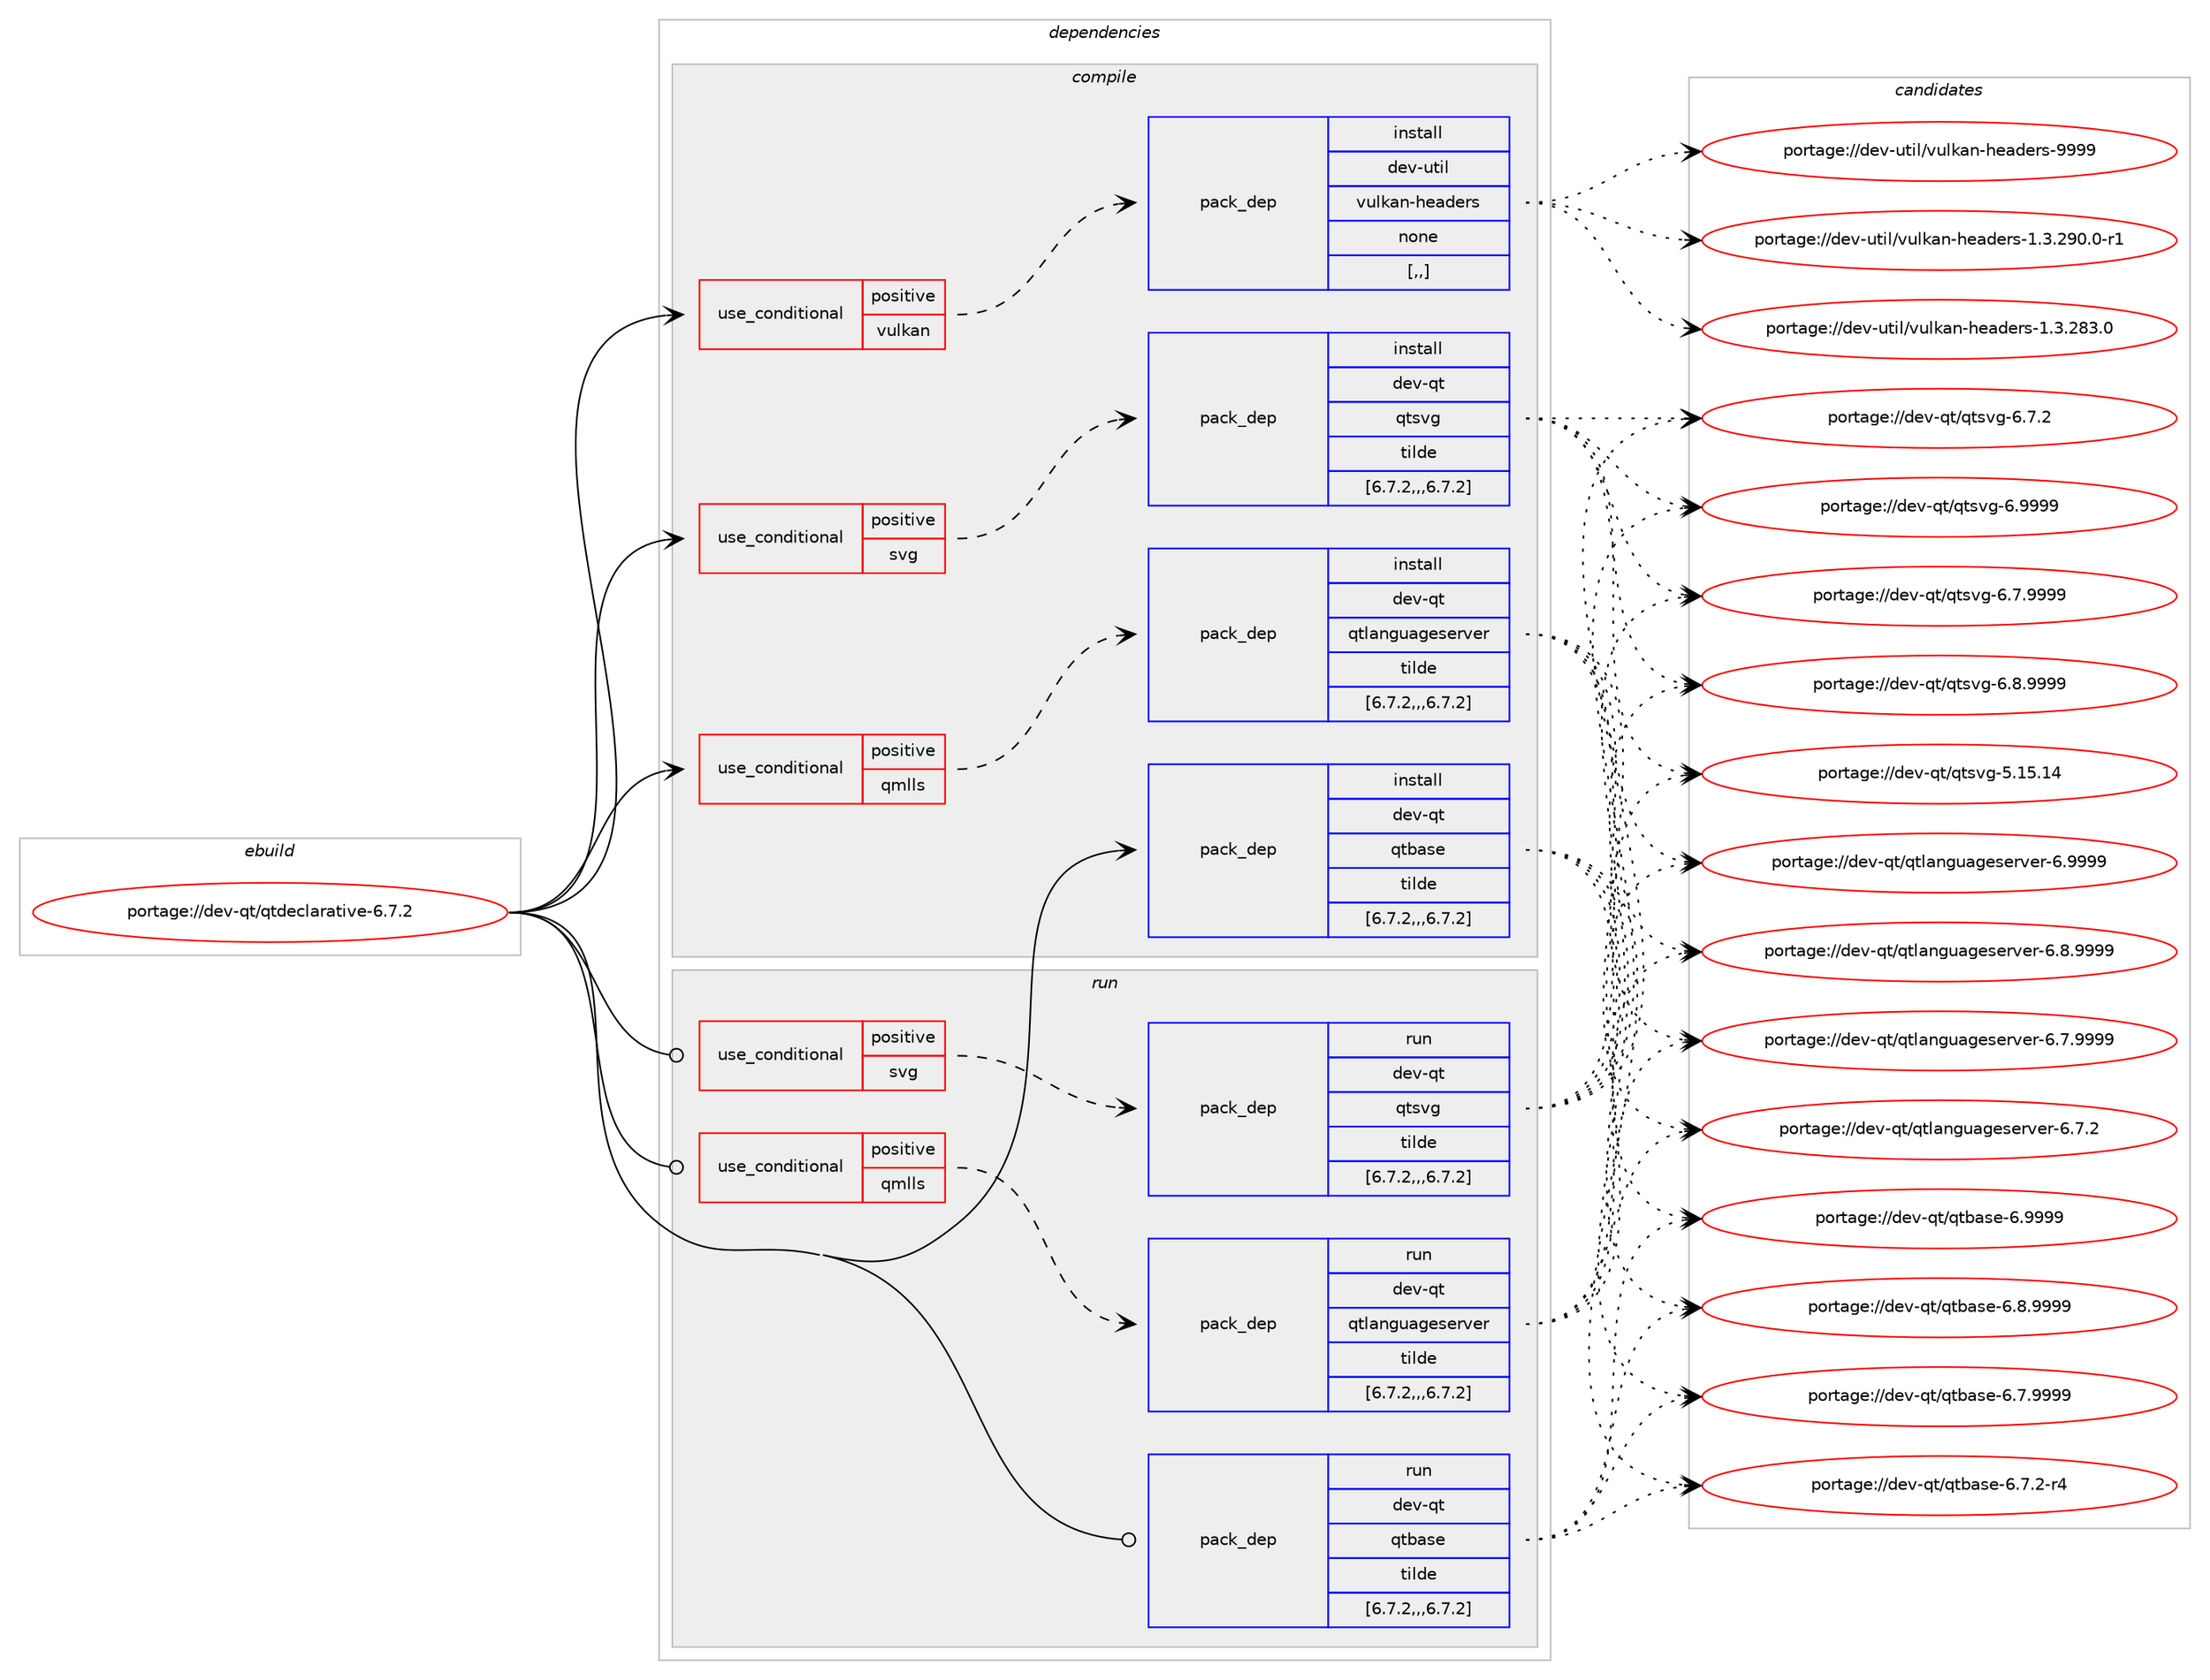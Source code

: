 digraph prolog {

# *************
# Graph options
# *************

newrank=true;
concentrate=true;
compound=true;
graph [rankdir=LR,fontname=Helvetica,fontsize=10,ranksep=1.5];#, ranksep=2.5, nodesep=0.2];
edge  [arrowhead=vee];
node  [fontname=Helvetica,fontsize=10];

# **********
# The ebuild
# **********

subgraph cluster_leftcol {
color=gray;
label=<<i>ebuild</i>>;
id [label="portage://dev-qt/qtdeclarative-6.7.2", color=red, width=4, href="../dev-qt/qtdeclarative-6.7.2.svg"];
}

# ****************
# The dependencies
# ****************

subgraph cluster_midcol {
color=gray;
label=<<i>dependencies</i>>;
subgraph cluster_compile {
fillcolor="#eeeeee";
style=filled;
label=<<i>compile</i>>;
subgraph cond172788 {
dependency665164 [label=<<TABLE BORDER="0" CELLBORDER="1" CELLSPACING="0" CELLPADDING="4"><TR><TD ROWSPAN="3" CELLPADDING="10">use_conditional</TD></TR><TR><TD>positive</TD></TR><TR><TD>qmlls</TD></TR></TABLE>>, shape=none, color=red];
subgraph pack487509 {
dependency665165 [label=<<TABLE BORDER="0" CELLBORDER="1" CELLSPACING="0" CELLPADDING="4" WIDTH="220"><TR><TD ROWSPAN="6" CELLPADDING="30">pack_dep</TD></TR><TR><TD WIDTH="110">install</TD></TR><TR><TD>dev-qt</TD></TR><TR><TD>qtlanguageserver</TD></TR><TR><TD>tilde</TD></TR><TR><TD>[6.7.2,,,6.7.2]</TD></TR></TABLE>>, shape=none, color=blue];
}
dependency665164:e -> dependency665165:w [weight=20,style="dashed",arrowhead="vee"];
}
id:e -> dependency665164:w [weight=20,style="solid",arrowhead="vee"];
subgraph cond172789 {
dependency665166 [label=<<TABLE BORDER="0" CELLBORDER="1" CELLSPACING="0" CELLPADDING="4"><TR><TD ROWSPAN="3" CELLPADDING="10">use_conditional</TD></TR><TR><TD>positive</TD></TR><TR><TD>svg</TD></TR></TABLE>>, shape=none, color=red];
subgraph pack487510 {
dependency665167 [label=<<TABLE BORDER="0" CELLBORDER="1" CELLSPACING="0" CELLPADDING="4" WIDTH="220"><TR><TD ROWSPAN="6" CELLPADDING="30">pack_dep</TD></TR><TR><TD WIDTH="110">install</TD></TR><TR><TD>dev-qt</TD></TR><TR><TD>qtsvg</TD></TR><TR><TD>tilde</TD></TR><TR><TD>[6.7.2,,,6.7.2]</TD></TR></TABLE>>, shape=none, color=blue];
}
dependency665166:e -> dependency665167:w [weight=20,style="dashed",arrowhead="vee"];
}
id:e -> dependency665166:w [weight=20,style="solid",arrowhead="vee"];
subgraph cond172790 {
dependency665168 [label=<<TABLE BORDER="0" CELLBORDER="1" CELLSPACING="0" CELLPADDING="4"><TR><TD ROWSPAN="3" CELLPADDING="10">use_conditional</TD></TR><TR><TD>positive</TD></TR><TR><TD>vulkan</TD></TR></TABLE>>, shape=none, color=red];
subgraph pack487511 {
dependency665169 [label=<<TABLE BORDER="0" CELLBORDER="1" CELLSPACING="0" CELLPADDING="4" WIDTH="220"><TR><TD ROWSPAN="6" CELLPADDING="30">pack_dep</TD></TR><TR><TD WIDTH="110">install</TD></TR><TR><TD>dev-util</TD></TR><TR><TD>vulkan-headers</TD></TR><TR><TD>none</TD></TR><TR><TD>[,,]</TD></TR></TABLE>>, shape=none, color=blue];
}
dependency665168:e -> dependency665169:w [weight=20,style="dashed",arrowhead="vee"];
}
id:e -> dependency665168:w [weight=20,style="solid",arrowhead="vee"];
subgraph pack487512 {
dependency665170 [label=<<TABLE BORDER="0" CELLBORDER="1" CELLSPACING="0" CELLPADDING="4" WIDTH="220"><TR><TD ROWSPAN="6" CELLPADDING="30">pack_dep</TD></TR><TR><TD WIDTH="110">install</TD></TR><TR><TD>dev-qt</TD></TR><TR><TD>qtbase</TD></TR><TR><TD>tilde</TD></TR><TR><TD>[6.7.2,,,6.7.2]</TD></TR></TABLE>>, shape=none, color=blue];
}
id:e -> dependency665170:w [weight=20,style="solid",arrowhead="vee"];
}
subgraph cluster_compileandrun {
fillcolor="#eeeeee";
style=filled;
label=<<i>compile and run</i>>;
}
subgraph cluster_run {
fillcolor="#eeeeee";
style=filled;
label=<<i>run</i>>;
subgraph cond172791 {
dependency665171 [label=<<TABLE BORDER="0" CELLBORDER="1" CELLSPACING="0" CELLPADDING="4"><TR><TD ROWSPAN="3" CELLPADDING="10">use_conditional</TD></TR><TR><TD>positive</TD></TR><TR><TD>qmlls</TD></TR></TABLE>>, shape=none, color=red];
subgraph pack487513 {
dependency665172 [label=<<TABLE BORDER="0" CELLBORDER="1" CELLSPACING="0" CELLPADDING="4" WIDTH="220"><TR><TD ROWSPAN="6" CELLPADDING="30">pack_dep</TD></TR><TR><TD WIDTH="110">run</TD></TR><TR><TD>dev-qt</TD></TR><TR><TD>qtlanguageserver</TD></TR><TR><TD>tilde</TD></TR><TR><TD>[6.7.2,,,6.7.2]</TD></TR></TABLE>>, shape=none, color=blue];
}
dependency665171:e -> dependency665172:w [weight=20,style="dashed",arrowhead="vee"];
}
id:e -> dependency665171:w [weight=20,style="solid",arrowhead="odot"];
subgraph cond172792 {
dependency665173 [label=<<TABLE BORDER="0" CELLBORDER="1" CELLSPACING="0" CELLPADDING="4"><TR><TD ROWSPAN="3" CELLPADDING="10">use_conditional</TD></TR><TR><TD>positive</TD></TR><TR><TD>svg</TD></TR></TABLE>>, shape=none, color=red];
subgraph pack487514 {
dependency665174 [label=<<TABLE BORDER="0" CELLBORDER="1" CELLSPACING="0" CELLPADDING="4" WIDTH="220"><TR><TD ROWSPAN="6" CELLPADDING="30">pack_dep</TD></TR><TR><TD WIDTH="110">run</TD></TR><TR><TD>dev-qt</TD></TR><TR><TD>qtsvg</TD></TR><TR><TD>tilde</TD></TR><TR><TD>[6.7.2,,,6.7.2]</TD></TR></TABLE>>, shape=none, color=blue];
}
dependency665173:e -> dependency665174:w [weight=20,style="dashed",arrowhead="vee"];
}
id:e -> dependency665173:w [weight=20,style="solid",arrowhead="odot"];
subgraph pack487515 {
dependency665175 [label=<<TABLE BORDER="0" CELLBORDER="1" CELLSPACING="0" CELLPADDING="4" WIDTH="220"><TR><TD ROWSPAN="6" CELLPADDING="30">pack_dep</TD></TR><TR><TD WIDTH="110">run</TD></TR><TR><TD>dev-qt</TD></TR><TR><TD>qtbase</TD></TR><TR><TD>tilde</TD></TR><TR><TD>[6.7.2,,,6.7.2]</TD></TR></TABLE>>, shape=none, color=blue];
}
id:e -> dependency665175:w [weight=20,style="solid",arrowhead="odot"];
}
}

# **************
# The candidates
# **************

subgraph cluster_choices {
rank=same;
color=gray;
label=<<i>candidates</i>>;

subgraph choice487509 {
color=black;
nodesep=1;
choice1001011184511311647113116108971101031179710310111510111411810111445544657575757 [label="portage://dev-qt/qtlanguageserver-6.9999", color=red, width=4,href="../dev-qt/qtlanguageserver-6.9999.svg"];
choice10010111845113116471131161089711010311797103101115101114118101114455446564657575757 [label="portage://dev-qt/qtlanguageserver-6.8.9999", color=red, width=4,href="../dev-qt/qtlanguageserver-6.8.9999.svg"];
choice10010111845113116471131161089711010311797103101115101114118101114455446554657575757 [label="portage://dev-qt/qtlanguageserver-6.7.9999", color=red, width=4,href="../dev-qt/qtlanguageserver-6.7.9999.svg"];
choice10010111845113116471131161089711010311797103101115101114118101114455446554650 [label="portage://dev-qt/qtlanguageserver-6.7.2", color=red, width=4,href="../dev-qt/qtlanguageserver-6.7.2.svg"];
dependency665165:e -> choice1001011184511311647113116108971101031179710310111510111411810111445544657575757:w [style=dotted,weight="100"];
dependency665165:e -> choice10010111845113116471131161089711010311797103101115101114118101114455446564657575757:w [style=dotted,weight="100"];
dependency665165:e -> choice10010111845113116471131161089711010311797103101115101114118101114455446554657575757:w [style=dotted,weight="100"];
dependency665165:e -> choice10010111845113116471131161089711010311797103101115101114118101114455446554650:w [style=dotted,weight="100"];
}
subgraph choice487510 {
color=black;
nodesep=1;
choice100101118451131164711311611511810345544657575757 [label="portage://dev-qt/qtsvg-6.9999", color=red, width=4,href="../dev-qt/qtsvg-6.9999.svg"];
choice1001011184511311647113116115118103455446564657575757 [label="portage://dev-qt/qtsvg-6.8.9999", color=red, width=4,href="../dev-qt/qtsvg-6.8.9999.svg"];
choice1001011184511311647113116115118103455446554657575757 [label="portage://dev-qt/qtsvg-6.7.9999", color=red, width=4,href="../dev-qt/qtsvg-6.7.9999.svg"];
choice1001011184511311647113116115118103455446554650 [label="portage://dev-qt/qtsvg-6.7.2", color=red, width=4,href="../dev-qt/qtsvg-6.7.2.svg"];
choice10010111845113116471131161151181034553464953464952 [label="portage://dev-qt/qtsvg-5.15.14", color=red, width=4,href="../dev-qt/qtsvg-5.15.14.svg"];
dependency665167:e -> choice100101118451131164711311611511810345544657575757:w [style=dotted,weight="100"];
dependency665167:e -> choice1001011184511311647113116115118103455446564657575757:w [style=dotted,weight="100"];
dependency665167:e -> choice1001011184511311647113116115118103455446554657575757:w [style=dotted,weight="100"];
dependency665167:e -> choice1001011184511311647113116115118103455446554650:w [style=dotted,weight="100"];
dependency665167:e -> choice10010111845113116471131161151181034553464953464952:w [style=dotted,weight="100"];
}
subgraph choice487511 {
color=black;
nodesep=1;
choice10010111845117116105108471181171081079711045104101971001011141154557575757 [label="portage://dev-util/vulkan-headers-9999", color=red, width=4,href="../dev-util/vulkan-headers-9999.svg"];
choice1001011184511711610510847118117108107971104510410197100101114115454946514650574846484511449 [label="portage://dev-util/vulkan-headers-1.3.290.0-r1", color=red, width=4,href="../dev-util/vulkan-headers-1.3.290.0-r1.svg"];
choice100101118451171161051084711811710810797110451041019710010111411545494651465056514648 [label="portage://dev-util/vulkan-headers-1.3.283.0", color=red, width=4,href="../dev-util/vulkan-headers-1.3.283.0.svg"];
dependency665169:e -> choice10010111845117116105108471181171081079711045104101971001011141154557575757:w [style=dotted,weight="100"];
dependency665169:e -> choice1001011184511711610510847118117108107971104510410197100101114115454946514650574846484511449:w [style=dotted,weight="100"];
dependency665169:e -> choice100101118451171161051084711811710810797110451041019710010111411545494651465056514648:w [style=dotted,weight="100"];
}
subgraph choice487512 {
color=black;
nodesep=1;
choice1001011184511311647113116989711510145544657575757 [label="portage://dev-qt/qtbase-6.9999", color=red, width=4,href="../dev-qt/qtbase-6.9999.svg"];
choice10010111845113116471131169897115101455446564657575757 [label="portage://dev-qt/qtbase-6.8.9999", color=red, width=4,href="../dev-qt/qtbase-6.8.9999.svg"];
choice10010111845113116471131169897115101455446554657575757 [label="portage://dev-qt/qtbase-6.7.9999", color=red, width=4,href="../dev-qt/qtbase-6.7.9999.svg"];
choice100101118451131164711311698971151014554465546504511452 [label="portage://dev-qt/qtbase-6.7.2-r4", color=red, width=4,href="../dev-qt/qtbase-6.7.2-r4.svg"];
dependency665170:e -> choice1001011184511311647113116989711510145544657575757:w [style=dotted,weight="100"];
dependency665170:e -> choice10010111845113116471131169897115101455446564657575757:w [style=dotted,weight="100"];
dependency665170:e -> choice10010111845113116471131169897115101455446554657575757:w [style=dotted,weight="100"];
dependency665170:e -> choice100101118451131164711311698971151014554465546504511452:w [style=dotted,weight="100"];
}
subgraph choice487513 {
color=black;
nodesep=1;
choice1001011184511311647113116108971101031179710310111510111411810111445544657575757 [label="portage://dev-qt/qtlanguageserver-6.9999", color=red, width=4,href="../dev-qt/qtlanguageserver-6.9999.svg"];
choice10010111845113116471131161089711010311797103101115101114118101114455446564657575757 [label="portage://dev-qt/qtlanguageserver-6.8.9999", color=red, width=4,href="../dev-qt/qtlanguageserver-6.8.9999.svg"];
choice10010111845113116471131161089711010311797103101115101114118101114455446554657575757 [label="portage://dev-qt/qtlanguageserver-6.7.9999", color=red, width=4,href="../dev-qt/qtlanguageserver-6.7.9999.svg"];
choice10010111845113116471131161089711010311797103101115101114118101114455446554650 [label="portage://dev-qt/qtlanguageserver-6.7.2", color=red, width=4,href="../dev-qt/qtlanguageserver-6.7.2.svg"];
dependency665172:e -> choice1001011184511311647113116108971101031179710310111510111411810111445544657575757:w [style=dotted,weight="100"];
dependency665172:e -> choice10010111845113116471131161089711010311797103101115101114118101114455446564657575757:w [style=dotted,weight="100"];
dependency665172:e -> choice10010111845113116471131161089711010311797103101115101114118101114455446554657575757:w [style=dotted,weight="100"];
dependency665172:e -> choice10010111845113116471131161089711010311797103101115101114118101114455446554650:w [style=dotted,weight="100"];
}
subgraph choice487514 {
color=black;
nodesep=1;
choice100101118451131164711311611511810345544657575757 [label="portage://dev-qt/qtsvg-6.9999", color=red, width=4,href="../dev-qt/qtsvg-6.9999.svg"];
choice1001011184511311647113116115118103455446564657575757 [label="portage://dev-qt/qtsvg-6.8.9999", color=red, width=4,href="../dev-qt/qtsvg-6.8.9999.svg"];
choice1001011184511311647113116115118103455446554657575757 [label="portage://dev-qt/qtsvg-6.7.9999", color=red, width=4,href="../dev-qt/qtsvg-6.7.9999.svg"];
choice1001011184511311647113116115118103455446554650 [label="portage://dev-qt/qtsvg-6.7.2", color=red, width=4,href="../dev-qt/qtsvg-6.7.2.svg"];
choice10010111845113116471131161151181034553464953464952 [label="portage://dev-qt/qtsvg-5.15.14", color=red, width=4,href="../dev-qt/qtsvg-5.15.14.svg"];
dependency665174:e -> choice100101118451131164711311611511810345544657575757:w [style=dotted,weight="100"];
dependency665174:e -> choice1001011184511311647113116115118103455446564657575757:w [style=dotted,weight="100"];
dependency665174:e -> choice1001011184511311647113116115118103455446554657575757:w [style=dotted,weight="100"];
dependency665174:e -> choice1001011184511311647113116115118103455446554650:w [style=dotted,weight="100"];
dependency665174:e -> choice10010111845113116471131161151181034553464953464952:w [style=dotted,weight="100"];
}
subgraph choice487515 {
color=black;
nodesep=1;
choice1001011184511311647113116989711510145544657575757 [label="portage://dev-qt/qtbase-6.9999", color=red, width=4,href="../dev-qt/qtbase-6.9999.svg"];
choice10010111845113116471131169897115101455446564657575757 [label="portage://dev-qt/qtbase-6.8.9999", color=red, width=4,href="../dev-qt/qtbase-6.8.9999.svg"];
choice10010111845113116471131169897115101455446554657575757 [label="portage://dev-qt/qtbase-6.7.9999", color=red, width=4,href="../dev-qt/qtbase-6.7.9999.svg"];
choice100101118451131164711311698971151014554465546504511452 [label="portage://dev-qt/qtbase-6.7.2-r4", color=red, width=4,href="../dev-qt/qtbase-6.7.2-r4.svg"];
dependency665175:e -> choice1001011184511311647113116989711510145544657575757:w [style=dotted,weight="100"];
dependency665175:e -> choice10010111845113116471131169897115101455446564657575757:w [style=dotted,weight="100"];
dependency665175:e -> choice10010111845113116471131169897115101455446554657575757:w [style=dotted,weight="100"];
dependency665175:e -> choice100101118451131164711311698971151014554465546504511452:w [style=dotted,weight="100"];
}
}

}
